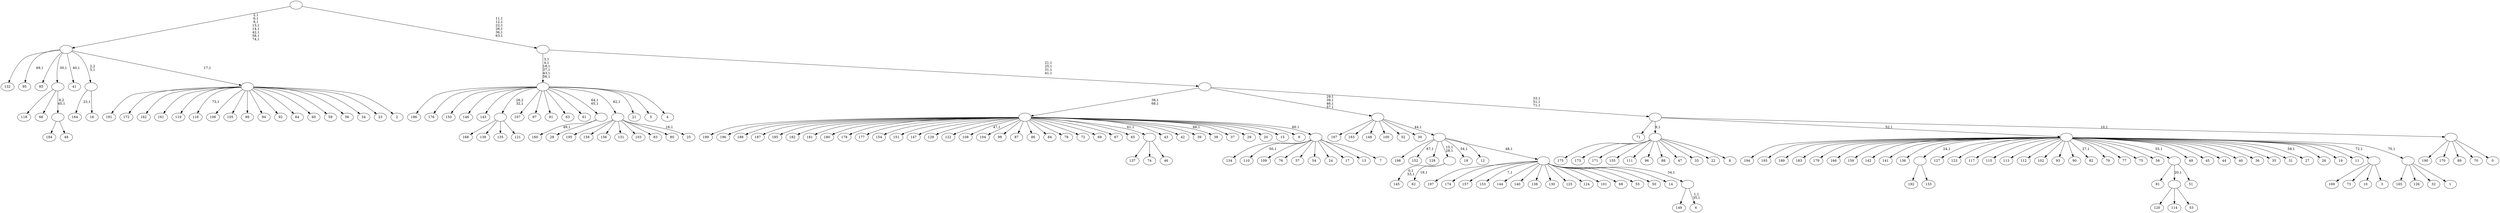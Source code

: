digraph T {
	275 [label="199"]
	274 [label="198"]
	273 [label="197"]
	272 [label="196"]
	271 [label="195"]
	270 [label="194"]
	269 [label="193"]
	268 [label="192"]
	267 [label="191"]
	266 [label="190"]
	265 [label="189"]
	264 [label="188"]
	263 [label="187"]
	262 [label="186"]
	261 [label="185"]
	260 [label="184"]
	259 [label="183"]
	258 [label="182"]
	257 [label="181"]
	256 [label="180"]
	255 [label="179"]
	254 [label="178"]
	253 [label="177"]
	252 [label="176"]
	251 [label="175"]
	250 [label="174"]
	249 [label="173"]
	248 [label="172"]
	247 [label="171"]
	246 [label="170"]
	245 [label="169"]
	244 [label="168"]
	243 [label="167"]
	242 [label="166"]
	241 [label="165"]
	240 [label="164"]
	238 [label="163"]
	237 [label="162"]
	236 [label="161"]
	235 [label="160"]
	233 [label="159"]
	232 [label="158"]
	231 [label="157"]
	230 [label="156"]
	229 [label="155"]
	228 [label="154"]
	227 [label="153"]
	225 [label="152"]
	223 [label="151"]
	222 [label="150"]
	221 [label="149"]
	220 [label="148"]
	219 [label="147"]
	218 [label="146"]
	217 [label="145"]
	214 [label="144"]
	213 [label="143"]
	212 [label="142"]
	211 [label="141"]
	210 [label="140"]
	209 [label="139"]
	208 [label="138"]
	207 [label="137"]
	206 [label="136"]
	205 [label="135"]
	204 [label="134"]
	203 [label="133"]
	202 [label=""]
	201 [label="132"]
	200 [label="131"]
	199 [label="130"]
	198 [label="129"]
	197 [label="128"]
	196 [label="127"]
	195 [label="126"]
	194 [label="125"]
	193 [label="124"]
	192 [label="123"]
	191 [label="122"]
	190 [label="121"]
	189 [label=""]
	188 [label="120"]
	187 [label="119"]
	186 [label="118"]
	185 [label="117"]
	184 [label="116"]
	182 [label="115"]
	181 [label="114"]
	180 [label="113"]
	179 [label="112"]
	178 [label="111"]
	177 [label="110"]
	175 [label="109"]
	174 [label="108"]
	172 [label="107"]
	171 [label="106"]
	170 [label="105"]
	169 [label="104"]
	168 [label="103"]
	167 [label="102"]
	166 [label="101"]
	165 [label="100"]
	164 [label="99"]
	163 [label="98"]
	162 [label="97"]
	161 [label="96"]
	160 [label="95"]
	158 [label="94"]
	157 [label="93"]
	156 [label="92"]
	155 [label="91"]
	154 [label="90"]
	153 [label="89"]
	152 [label="88"]
	151 [label="87"]
	150 [label="86"]
	149 [label="85"]
	148 [label="84"]
	147 [label="83"]
	146 [label="82"]
	144 [label="81"]
	143 [label="80"]
	142 [label="79"]
	141 [label="78"]
	140 [label="77"]
	139 [label="76"]
	138 [label="75"]
	137 [label="74"]
	136 [label="73"]
	135 [label="72"]
	134 [label="71"]
	133 [label="70"]
	132 [label="69"]
	131 [label="68"]
	130 [label="67"]
	129 [label="66"]
	128 [label="65"]
	127 [label="64"]
	126 [label="63"]
	125 [label="62"]
	123 [label=""]
	121 [label="61"]
	120 [label="60"]
	119 [label="59"]
	118 [label="58"]
	117 [label="57"]
	116 [label="56"]
	115 [label="55"]
	114 [label="54"]
	113 [label="53"]
	112 [label=""]
	111 [label="52"]
	110 [label="51"]
	109 [label=""]
	108 [label="50"]
	107 [label="49"]
	106 [label="48"]
	105 [label=""]
	104 [label=""]
	103 [label="47"]
	102 [label="46"]
	101 [label=""]
	100 [label="45"]
	99 [label="44"]
	98 [label="43"]
	97 [label="42"]
	96 [label="41"]
	94 [label="40"]
	93 [label="39"]
	92 [label="38"]
	90 [label="37"]
	89 [label="36"]
	88 [label="35"]
	87 [label="34"]
	86 [label="33"]
	85 [label="32"]
	84 [label="31"]
	83 [label="30"]
	82 [label="29"]
	81 [label="28"]
	80 [label=""]
	78 [label="27"]
	76 [label="26"]
	75 [label="25"]
	73 [label=""]
	72 [label="24"]
	71 [label="23"]
	70 [label="22"]
	69 [label="21"]
	68 [label="20"]
	67 [label="19"]
	66 [label="18"]
	64 [label="17"]
	63 [label="16"]
	62 [label=""]
	61 [label="15"]
	60 [label="14"]
	59 [label="13"]
	58 [label="12"]
	57 [label="11"]
	56 [label="10"]
	55 [label="9"]
	54 [label="8"]
	53 [label=""]
	52 [label="7"]
	51 [label=""]
	50 [label=""]
	48 [label="6"]
	45 [label=""]
	44 [label=""]
	43 [label=""]
	42 [label=""]
	38 [label="5"]
	37 [label="4"]
	36 [label=""]
	30 [label="3"]
	29 [label=""]
	28 [label="2"]
	27 [label=""]
	26 [label=""]
	18 [label="1"]
	17 [label=""]
	16 [label=""]
	15 [label="0"]
	14 [label=""]
	13 [label=""]
	10 [label=""]
	6 [label=""]
	0 [label=""]
	202 -> 268 [label=""]
	202 -> 203 [label=""]
	189 -> 244 [label=""]
	189 -> 209 [label=""]
	189 -> 205 [label=""]
	189 -> 190 [label=""]
	123 -> 125 [label="19,1"]
	123 -> 217 [label="0,1\n53,1"]
	112 -> 188 [label=""]
	112 -> 181 [label=""]
	112 -> 113 [label=""]
	109 -> 144 [label=""]
	109 -> 112 [label="20,1"]
	109 -> 110 [label=""]
	105 -> 260 [label=""]
	105 -> 106 [label=""]
	104 -> 186 [label=""]
	104 -> 129 [label=""]
	104 -> 105 [label="8,2\n45,1"]
	101 -> 207 [label=""]
	101 -> 137 [label=""]
	101 -> 102 [label=""]
	80 -> 235 [label="49,1"]
	80 -> 81 [label=""]
	73 -> 75 [label="16,1"]
	73 -> 271 [label=""]
	73 -> 232 [label=""]
	73 -> 230 [label=""]
	73 -> 200 [label=""]
	73 -> 168 [label=""]
	73 -> 147 [label=""]
	73 -> 143 [label=""]
	62 -> 240 [label="23,1"]
	62 -> 63 [label=""]
	53 -> 251 [label=""]
	53 -> 249 [label=""]
	53 -> 247 [label=""]
	53 -> 229 [label=""]
	53 -> 178 [label=""]
	53 -> 161 [label=""]
	53 -> 152 [label=""]
	53 -> 103 [label=""]
	53 -> 86 [label=""]
	53 -> 70 [label=""]
	53 -> 54 [label=""]
	51 -> 177 [label="50,1"]
	51 -> 204 [label=""]
	51 -> 175 [label=""]
	51 -> 139 [label=""]
	51 -> 117 [label=""]
	51 -> 114 [label=""]
	51 -> 72 [label=""]
	51 -> 64 [label=""]
	51 -> 59 [label=""]
	51 -> 52 [label=""]
	50 -> 92 [label="66,1"]
	50 -> 174 [label="47,1"]
	50 -> 275 [label=""]
	50 -> 272 [label=""]
	50 -> 264 [label=""]
	50 -> 263 [label=""]
	50 -> 261 [label=""]
	50 -> 258 [label=""]
	50 -> 257 [label=""]
	50 -> 256 [label=""]
	50 -> 254 [label=""]
	50 -> 253 [label=""]
	50 -> 228 [label=""]
	50 -> 223 [label=""]
	50 -> 219 [label=""]
	50 -> 198 [label=""]
	50 -> 191 [label=""]
	50 -> 169 [label=""]
	50 -> 163 [label=""]
	50 -> 151 [label=""]
	50 -> 150 [label=""]
	50 -> 148 [label=""]
	50 -> 141 [label=""]
	50 -> 135 [label=""]
	50 -> 132 [label=""]
	50 -> 130 [label=""]
	50 -> 128 [label=""]
	50 -> 101 [label="61,1"]
	50 -> 98 [label=""]
	50 -> 97 [label=""]
	50 -> 93 [label=""]
	50 -> 90 [label=""]
	50 -> 82 [label=""]
	50 -> 68 [label=""]
	50 -> 61 [label=""]
	50 -> 55 [label=""]
	50 -> 51 [label="60,1"]
	45 -> 48 [label="1,1\n35,1"]
	45 -> 221 [label=""]
	44 -> 227 [label="7,1"]
	44 -> 273 [label=""]
	44 -> 250 [label=""]
	44 -> 231 [label=""]
	44 -> 214 [label=""]
	44 -> 210 [label=""]
	44 -> 208 [label=""]
	44 -> 199 [label=""]
	44 -> 194 [label=""]
	44 -> 193 [label=""]
	44 -> 166 [label=""]
	44 -> 131 [label=""]
	44 -> 115 [label=""]
	44 -> 108 [label=""]
	44 -> 60 [label=""]
	44 -> 45 [label="34,1"]
	43 -> 66 [label="54,1"]
	43 -> 123 [label="15,1\n28,1"]
	43 -> 225 [label="67,1"]
	43 -> 274 [label=""]
	43 -> 197 [label=""]
	43 -> 58 [label=""]
	43 -> 44 [label="48,1"]
	42 -> 243 [label=""]
	42 -> 238 [label=""]
	42 -> 220 [label=""]
	42 -> 165 [label=""]
	42 -> 111 [label=""]
	42 -> 83 [label=""]
	42 -> 43 [label="44,1"]
	36 -> 80 [label="64,1\n65,1"]
	36 -> 262 [label=""]
	36 -> 252 [label=""]
	36 -> 222 [label=""]
	36 -> 218 [label=""]
	36 -> 213 [label=""]
	36 -> 189 [label="26,2\n32,1"]
	36 -> 172 [label=""]
	36 -> 162 [label=""]
	36 -> 155 [label=""]
	36 -> 126 [label=""]
	36 -> 121 [label=""]
	36 -> 73 [label="62,1"]
	36 -> 69 [label=""]
	36 -> 38 [label=""]
	36 -> 37 [label=""]
	29 -> 245 [label=""]
	29 -> 136 [label=""]
	29 -> 56 [label=""]
	29 -> 30 [label=""]
	27 -> 184 [label="73,1"]
	27 -> 267 [label=""]
	27 -> 248 [label=""]
	27 -> 237 [label=""]
	27 -> 236 [label=""]
	27 -> 187 [label=""]
	27 -> 171 [label=""]
	27 -> 170 [label=""]
	27 -> 164 [label=""]
	27 -> 158 [label=""]
	27 -> 156 [label=""]
	27 -> 127 [label=""]
	27 -> 120 [label=""]
	27 -> 119 [label=""]
	27 -> 116 [label=""]
	27 -> 87 [label=""]
	27 -> 71 [label=""]
	27 -> 28 [label=""]
	26 -> 96 [label="40,1"]
	26 -> 160 [label="69,1"]
	26 -> 201 [label=""]
	26 -> 149 [label=""]
	26 -> 104 [label="30,1"]
	26 -> 62 [label="2,2\n5,1"]
	26 -> 27 [label="17,1"]
	17 -> 241 [label=""]
	17 -> 195 [label=""]
	17 -> 85 [label=""]
	17 -> 18 [label=""]
	16 -> 78 [label="59,1"]
	16 -> 146 [label="27,1"]
	16 -> 270 [label=""]
	16 -> 269 [label=""]
	16 -> 265 [label=""]
	16 -> 259 [label=""]
	16 -> 255 [label=""]
	16 -> 242 [label=""]
	16 -> 233 [label=""]
	16 -> 212 [label=""]
	16 -> 211 [label=""]
	16 -> 206 [label=""]
	16 -> 202 [label="24,1"]
	16 -> 196 [label=""]
	16 -> 192 [label=""]
	16 -> 185 [label=""]
	16 -> 182 [label=""]
	16 -> 180 [label=""]
	16 -> 179 [label=""]
	16 -> 167 [label=""]
	16 -> 157 [label=""]
	16 -> 154 [label=""]
	16 -> 142 [label=""]
	16 -> 140 [label=""]
	16 -> 138 [label=""]
	16 -> 118 [label=""]
	16 -> 109 [label="55,1"]
	16 -> 107 [label=""]
	16 -> 100 [label=""]
	16 -> 99 [label=""]
	16 -> 94 [label=""]
	16 -> 89 [label=""]
	16 -> 88 [label=""]
	16 -> 84 [label=""]
	16 -> 76 [label=""]
	16 -> 67 [label=""]
	16 -> 57 [label=""]
	16 -> 29 [label="72,1"]
	16 -> 17 [label="70,1"]
	14 -> 266 [label=""]
	14 -> 246 [label=""]
	14 -> 153 [label=""]
	14 -> 133 [label=""]
	14 -> 15 [label=""]
	13 -> 134 [label=""]
	13 -> 53 [label="9,1"]
	13 -> 16 [label="52,1"]
	13 -> 14 [label="10,1"]
	10 -> 13 [label="33,1\n51,1\n71,1"]
	10 -> 42 [label="29,1\n39,1\n46,1\n57,1"]
	10 -> 50 [label="38,1\n68,1"]
	6 -> 10 [label="21,1\n25,1\n31,1\n41,1"]
	6 -> 36 [label="3,1\n4,1\n18,1\n37,1\n43,1\n56,1"]
	0 -> 6 [label="11,1\n12,1\n22,1\n26,1\n36,1\n63,1"]
	0 -> 26 [label="2,1\n6,1\n8,1\n13,1\n14,1\n42,1\n58,1\n74,1"]
}
